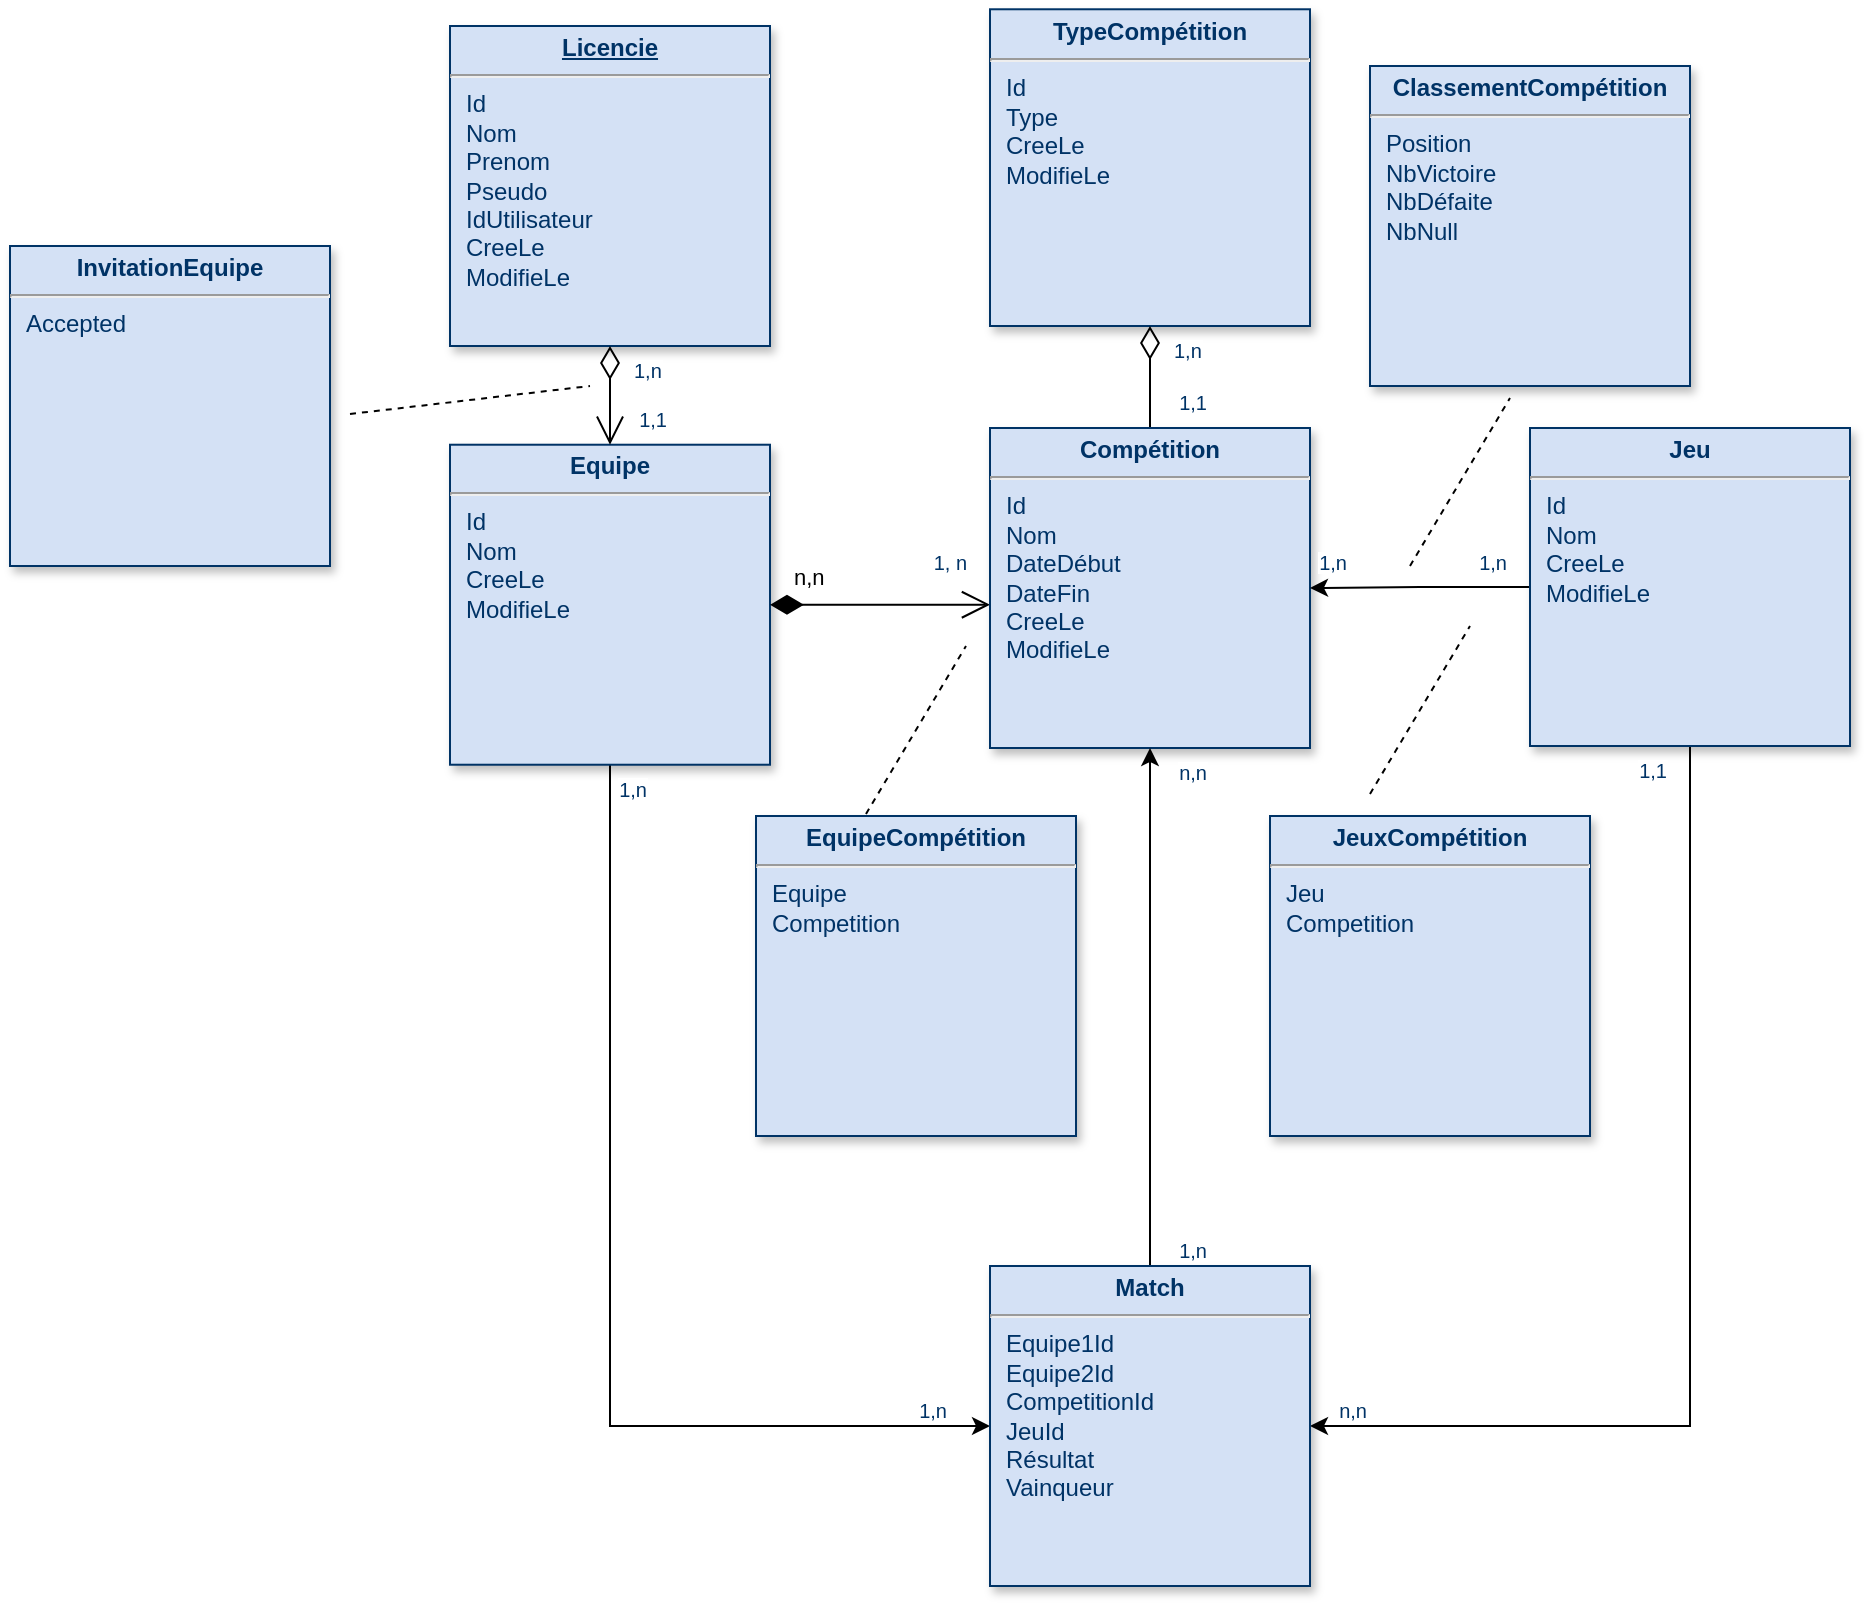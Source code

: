 <mxfile version="14.6.1" type="google"><diagram name="Page-1" id="efa7a0a1-bf9b-a30e-e6df-94a7791c09e9"><mxGraphModel dx="1038" dy="552" grid="1" gridSize="10" guides="1" tooltips="1" connect="1" arrows="1" fold="1" page="1" pageScale="1" pageWidth="826" pageHeight="1169" background="#ffffff" math="0" shadow="0"><root><mxCell id="0"/><mxCell id="1" parent="0"/><mxCell id="19" value="&lt;p style=&quot;margin: 4px 0px 0px ; text-align: center&quot;&gt;&lt;strong&gt;TypeCompétition&lt;/strong&gt;&lt;/p&gt;&lt;hr&gt;&lt;p style=&quot;margin: 0px 0px 0px 8px&quot;&gt;Id&lt;/p&gt;&lt;p style=&quot;margin: 0px 0px 0px 8px&quot;&gt;Type&lt;/p&gt;&lt;p style=&quot;margin: 0px 0px 0px 8px&quot;&gt;CreeLe&lt;/p&gt;&lt;p style=&quot;margin: 0px 0px 0px 8px&quot;&gt;ModifieLe&lt;/p&gt;" style="verticalAlign=top;align=left;overflow=fill;fontSize=12;fontFamily=Helvetica;html=1;strokeColor=#003366;shadow=1;fillColor=#D4E1F5;fontColor=#003366" parent="1" vertex="1"><mxGeometry x="530" y="21.64" width="160" height="158.36" as="geometry"/></mxCell><mxCell id="CexhZwSqWYE-8dXFEX2q-117" style="edgeStyle=orthogonalEdgeStyle;rounded=0;orthogonalLoop=1;jettySize=auto;html=1;exitX=0.5;exitY=1;exitDx=0;exitDy=0;entryX=0;entryY=0.5;entryDx=0;entryDy=0;" edge="1" parent="1" source="21" target="CexhZwSqWYE-8dXFEX2q-106"><mxGeometry relative="1" as="geometry"/></mxCell><mxCell id="21" value="&lt;p style=&quot;margin: 4px 0px 0px ; text-align: center&quot;&gt;&lt;strong&gt;Equipe&lt;/strong&gt;&lt;/p&gt;&lt;hr&gt;&lt;p style=&quot;margin: 0px 0px 0px 8px&quot;&gt;Id&lt;/p&gt;&lt;p style=&quot;margin: 0px 0px 0px 8px&quot;&gt;Nom&lt;/p&gt;&lt;p style=&quot;margin: 0px 0px 0px 8px&quot;&gt;CreeLe&lt;/p&gt;&lt;p style=&quot;margin: 0px 0px 0px 8px&quot;&gt;ModifieLe&lt;/p&gt;" style="verticalAlign=top;align=left;overflow=fill;fontSize=12;fontFamily=Helvetica;html=1;strokeColor=#003366;shadow=1;fillColor=#D4E1F5;fontColor=#003366" parent="1" vertex="1"><mxGeometry x="260" y="239.36" width="160" height="160" as="geometry"/></mxCell><mxCell id="25" value="&lt;p style=&quot;margin: 0px ; margin-top: 4px ; text-align: center ; text-decoration: underline&quot;&gt;&lt;strong&gt;Licencie&lt;/strong&gt;&lt;/p&gt;&lt;hr&gt;&lt;p style=&quot;margin: 0px ; margin-left: 8px&quot;&gt;Id&lt;/p&gt;&lt;p style=&quot;margin: 0px ; margin-left: 8px&quot;&gt;Nom&lt;/p&gt;&lt;p style=&quot;margin: 0px ; margin-left: 8px&quot;&gt;Prenom&lt;/p&gt;&lt;p style=&quot;margin: 0px ; margin-left: 8px&quot;&gt;Pseudo&lt;/p&gt;&lt;p style=&quot;margin: 0px ; margin-left: 8px&quot;&gt;IdUtilisateur&lt;/p&gt;&lt;p style=&quot;margin: 0px ; margin-left: 8px&quot;&gt;CreeLe&lt;/p&gt;&lt;p style=&quot;margin: 0px ; margin-left: 8px&quot;&gt;ModifieLe&lt;/p&gt;" style="verticalAlign=top;align=left;overflow=fill;fontSize=12;fontFamily=Helvetica;html=1;strokeColor=#003366;shadow=1;fillColor=#D4E1F5;fontColor=#003366" parent="1" vertex="1"><mxGeometry x="260.0" y="30.0" width="160" height="160" as="geometry"/></mxCell><mxCell id="36" value="" style="endArrow=open;endSize=12;startArrow=diamondThin;startSize=14;startFill=0;edgeStyle=orthogonalEdgeStyle;" parent="1" source="19" edge="1"><mxGeometry x="220" y="160" as="geometry"><mxPoint x="220" y="160" as="sourcePoint"/><mxPoint x="610" y="280" as="targetPoint"/></mxGeometry></mxCell><mxCell id="37" value="1,n" style="resizable=0;align=left;verticalAlign=top;labelBackgroundColor=#ffffff;fontSize=10;strokeColor=#003366;shadow=1;fillColor=#D4E1F5;fontColor=#003366" parent="36" connectable="0" vertex="1"><mxGeometry x="-1" relative="1" as="geometry"><mxPoint x="10" as="offset"/></mxGeometry></mxCell><mxCell id="90" value="" style="endArrow=open;endSize=12;startArrow=diamondThin;startSize=14;startFill=0;edgeStyle=orthogonalEdgeStyle" parent="1" source="25" target="21" edge="1"><mxGeometry x="840" y="348.36" as="geometry"><mxPoint x="840" y="348.36" as="sourcePoint"/><mxPoint x="1000" y="348.36" as="targetPoint"/></mxGeometry></mxCell><mxCell id="91" value="1,n" style="resizable=0;align=left;verticalAlign=top;labelBackgroundColor=#ffffff;fontSize=10;strokeColor=#003366;shadow=1;fillColor=#D4E1F5;fontColor=#003366" parent="90" connectable="0" vertex="1"><mxGeometry x="-1" relative="1" as="geometry"><mxPoint x="10" as="offset"/></mxGeometry></mxCell><mxCell id="92" value="1,1" style="resizable=0;align=right;verticalAlign=top;labelBackgroundColor=#ffffff;fontSize=10;strokeColor=#003366;shadow=1;fillColor=#D4E1F5;fontColor=#003366" parent="90" connectable="0" vertex="1"><mxGeometry x="1" relative="1" as="geometry"><mxPoint x="30" y="-25" as="offset"/></mxGeometry></mxCell><mxCell id="103" value="n,n" style="endArrow=open;endSize=12;startArrow=diamondThin;startSize=14;startFill=1;edgeStyle=orthogonalEdgeStyle;align=left;verticalAlign=bottom;" parent="1" source="21" edge="1"><mxGeometry x="-0.818" y="5.0" relative="1" as="geometry"><mxPoint x="300" y="464.36" as="sourcePoint"/><mxPoint x="530" y="319.36" as="targetPoint"/><mxPoint as="offset"/></mxGeometry></mxCell><mxCell id="MwgS_ZWhEtHMfEz0KpOz-115" value="1, n" style="resizable=0;align=right;verticalAlign=top;labelBackgroundColor=#ffffff;fontSize=10;strokeColor=#003366;shadow=1;fillColor=#D4E1F5;fontColor=#003366" parent="1" connectable="0" vertex="1"><mxGeometry x="520" y="286.0" as="geometry"/></mxCell><mxCell id="MwgS_ZWhEtHMfEz0KpOz-116" value="&lt;p style=&quot;margin: 4px 0px 0px ; text-align: center&quot;&gt;&lt;strong&gt;Compétition&lt;/strong&gt;&lt;/p&gt;&lt;hr&gt;&lt;p style=&quot;margin: 0px 0px 0px 8px&quot;&gt;Id&lt;/p&gt;&lt;p style=&quot;margin: 0px 0px 0px 8px&quot;&gt;Nom&lt;/p&gt;&lt;p style=&quot;margin: 0px 0px 0px 8px&quot;&gt;DateDébut&lt;/p&gt;&lt;p style=&quot;margin: 0px 0px 0px 8px&quot;&gt;DateFin&lt;/p&gt;&lt;p style=&quot;margin: 0px 0px 0px 8px&quot;&gt;CreeLe&lt;/p&gt;&lt;p style=&quot;margin: 0px 0px 0px 8px&quot;&gt;ModifieLe&lt;/p&gt;" style="verticalAlign=top;align=left;overflow=fill;fontSize=12;fontFamily=Helvetica;html=1;strokeColor=#003366;shadow=1;fillColor=#D4E1F5;fontColor=#003366" parent="1" vertex="1"><mxGeometry x="530" y="231.0" width="160" height="160" as="geometry"/></mxCell><mxCell id="MwgS_ZWhEtHMfEz0KpOz-121" value="1,1" style="resizable=0;align=right;verticalAlign=top;labelBackgroundColor=#ffffff;fontSize=10;strokeColor=#003366;shadow=1;fillColor=#D4E1F5;fontColor=#003366" parent="1" connectable="0" vertex="1"><mxGeometry x="640" y="206.0" as="geometry"/></mxCell><mxCell id="MwgS_ZWhEtHMfEz0KpOz-123" value="" style="edgeStyle=orthogonalEdgeStyle;rounded=0;orthogonalLoop=1;jettySize=auto;html=1;" parent="1" source="MwgS_ZWhEtHMfEz0KpOz-122" target="MwgS_ZWhEtHMfEz0KpOz-116" edge="1"><mxGeometry relative="1" as="geometry"/></mxCell><mxCell id="CexhZwSqWYE-8dXFEX2q-120" style="edgeStyle=orthogonalEdgeStyle;rounded=0;orthogonalLoop=1;jettySize=auto;html=1;exitX=0.5;exitY=1;exitDx=0;exitDy=0;entryX=1;entryY=0.5;entryDx=0;entryDy=0;" edge="1" parent="1" source="MwgS_ZWhEtHMfEz0KpOz-122" target="CexhZwSqWYE-8dXFEX2q-106"><mxGeometry relative="1" as="geometry"/></mxCell><mxCell id="MwgS_ZWhEtHMfEz0KpOz-122" value="&lt;p style=&quot;margin: 4px 0px 0px ; text-align: center&quot;&gt;&lt;strong&gt;Jeu&lt;/strong&gt;&lt;/p&gt;&lt;hr&gt;&lt;p style=&quot;margin: 0px 0px 0px 8px&quot;&gt;Id&lt;/p&gt;&lt;p style=&quot;margin: 0px 0px 0px 8px&quot;&gt;Nom&lt;/p&gt;&lt;p style=&quot;margin: 0px 0px 0px 8px&quot;&gt;CreeLe&lt;/p&gt;&lt;p style=&quot;margin: 0px 0px 0px 8px&quot;&gt;ModifieLe&lt;/p&gt;" style="verticalAlign=top;align=left;overflow=fill;fontSize=12;fontFamily=Helvetica;html=1;strokeColor=#003366;shadow=1;fillColor=#D4E1F5;fontColor=#003366" parent="1" vertex="1"><mxGeometry x="800" y="231" width="160" height="159" as="geometry"/></mxCell><mxCell id="MwgS_ZWhEtHMfEz0KpOz-124" value="1,n" style="resizable=0;align=right;verticalAlign=top;labelBackgroundColor=#ffffff;fontSize=10;strokeColor=#003366;shadow=1;fillColor=#D4E1F5;fontColor=#003366" parent="1" connectable="0" vertex="1"><mxGeometry x="790" y="286.0" as="geometry"/></mxCell><mxCell id="MwgS_ZWhEtHMfEz0KpOz-125" value="1,n" style="resizable=0;align=right;verticalAlign=top;labelBackgroundColor=#ffffff;fontSize=10;strokeColor=#003366;shadow=1;fillColor=#D4E1F5;fontColor=#003366" parent="1" connectable="0" vertex="1"><mxGeometry x="710" y="286.0" as="geometry"/></mxCell><mxCell id="MwgS_ZWhEtHMfEz0KpOz-126" value="&lt;p style=&quot;margin: 4px 0px 0px ; text-align: center&quot;&gt;&lt;strong&gt;ClassementCompétition&lt;/strong&gt;&lt;/p&gt;&lt;hr&gt;&lt;p style=&quot;margin: 0px 0px 0px 8px&quot;&gt;Position&lt;/p&gt;&lt;p style=&quot;margin: 0px 0px 0px 8px&quot;&gt;NbVictoire&lt;/p&gt;&lt;p style=&quot;margin: 0px 0px 0px 8px&quot;&gt;NbDéfaite&lt;/p&gt;&lt;p style=&quot;margin: 0px 0px 0px 8px&quot;&gt;NbNull&lt;/p&gt;" style="verticalAlign=top;align=left;overflow=fill;fontSize=12;fontFamily=Helvetica;html=1;strokeColor=#003366;shadow=1;fillColor=#D4E1F5;fontColor=#003366" parent="1" vertex="1"><mxGeometry x="720" y="50.0" width="160" height="160" as="geometry"/></mxCell><mxCell id="MwgS_ZWhEtHMfEz0KpOz-131" value="" style="endArrow=none;dashed=1;html=1;" parent="1" edge="1"><mxGeometry width="50" height="50" relative="1" as="geometry"><mxPoint x="740" y="300" as="sourcePoint"/><mxPoint x="790" y="216" as="targetPoint"/></mxGeometry></mxCell><mxCell id="CexhZwSqWYE-8dXFEX2q-103" value="&lt;p style=&quot;margin: 4px 0px 0px ; text-align: center&quot;&gt;&lt;strong&gt;InvitationEquipe&lt;/strong&gt;&lt;/p&gt;&lt;hr&gt;&lt;p style=&quot;margin: 0px 0px 0px 8px&quot;&gt;Accepted&lt;br&gt;&lt;/p&gt;" style="verticalAlign=top;align=left;overflow=fill;fontSize=12;fontFamily=Helvetica;html=1;strokeColor=#003366;shadow=1;fillColor=#D4E1F5;fontColor=#003366" vertex="1" parent="1"><mxGeometry x="40" y="140.0" width="160" height="160" as="geometry"/></mxCell><mxCell id="CexhZwSqWYE-8dXFEX2q-105" value="" style="endArrow=none;dashed=1;html=1;" edge="1" parent="1"><mxGeometry width="50" height="50" relative="1" as="geometry"><mxPoint x="210" y="224" as="sourcePoint"/><mxPoint x="330" y="210" as="targetPoint"/></mxGeometry></mxCell><mxCell id="CexhZwSqWYE-8dXFEX2q-122" style="edgeStyle=orthogonalEdgeStyle;rounded=0;orthogonalLoop=1;jettySize=auto;html=1;exitX=0.5;exitY=0;exitDx=0;exitDy=0;entryX=0.5;entryY=1;entryDx=0;entryDy=0;" edge="1" parent="1" source="CexhZwSqWYE-8dXFEX2q-106" target="MwgS_ZWhEtHMfEz0KpOz-116"><mxGeometry relative="1" as="geometry"/></mxCell><mxCell id="CexhZwSqWYE-8dXFEX2q-106" value="&lt;p style=&quot;margin: 4px 0px 0px ; text-align: center&quot;&gt;&lt;strong&gt;Match&lt;/strong&gt;&lt;/p&gt;&lt;hr&gt;&lt;p style=&quot;margin: 0px 0px 0px 8px&quot;&gt;Equipe1Id&lt;/p&gt;&lt;p style=&quot;margin: 0px 0px 0px 8px&quot;&gt;Equipe2Id&lt;/p&gt;&lt;p style=&quot;margin: 0px 0px 0px 8px&quot;&gt;CompetitionId&lt;/p&gt;&lt;p style=&quot;margin: 0px 0px 0px 8px&quot;&gt;JeuId&lt;/p&gt;&lt;p style=&quot;margin: 0px 0px 0px 8px&quot;&gt;Résultat&lt;/p&gt;&lt;p style=&quot;margin: 0px 0px 0px 8px&quot;&gt;Vainqueur&lt;/p&gt;" style="verticalAlign=top;align=left;overflow=fill;fontSize=12;fontFamily=Helvetica;html=1;strokeColor=#003366;shadow=1;fillColor=#D4E1F5;fontColor=#003366" vertex="1" parent="1"><mxGeometry x="530" y="650.0" width="160" height="160" as="geometry"/></mxCell><mxCell id="CexhZwSqWYE-8dXFEX2q-110" value="1,n" style="resizable=0;align=right;verticalAlign=top;labelBackgroundColor=#ffffff;fontSize=10;strokeColor=#003366;shadow=1;fillColor=#D4E1F5;fontColor=#003366" connectable="0" vertex="1" parent="1"><mxGeometry x="510" y="710.0" as="geometry"/></mxCell><mxCell id="CexhZwSqWYE-8dXFEX2q-111" value="1,n" style="resizable=0;align=right;verticalAlign=top;labelBackgroundColor=#ffffff;fontSize=10;strokeColor=#003366;shadow=1;fillColor=#D4E1F5;fontColor=#003366" connectable="0" vertex="1" parent="1"><mxGeometry x="360" y="399.36" as="geometry"/></mxCell><mxCell id="CexhZwSqWYE-8dXFEX2q-112" value="1,n" style="resizable=0;align=right;verticalAlign=top;labelBackgroundColor=#ffffff;fontSize=10;strokeColor=#003366;shadow=1;fillColor=#D4E1F5;fontColor=#003366" connectable="0" vertex="1" parent="1"><mxGeometry x="640" y="630.0" as="geometry"/></mxCell><mxCell id="CexhZwSqWYE-8dXFEX2q-113" value="n,n" style="resizable=0;align=right;verticalAlign=top;labelBackgroundColor=#ffffff;fontSize=10;strokeColor=#003366;shadow=1;fillColor=#D4E1F5;fontColor=#003366" connectable="0" vertex="1" parent="1"><mxGeometry x="640" y="391.0" as="geometry"/></mxCell><mxCell id="CexhZwSqWYE-8dXFEX2q-114" value="n,n" style="resizable=0;align=right;verticalAlign=top;labelBackgroundColor=#ffffff;fontSize=10;strokeColor=#003366;shadow=1;fillColor=#D4E1F5;fontColor=#003366" connectable="0" vertex="1" parent="1"><mxGeometry x="720" y="710.0" as="geometry"/></mxCell><mxCell id="CexhZwSqWYE-8dXFEX2q-115" value="1,1" style="resizable=0;align=right;verticalAlign=top;labelBackgroundColor=#ffffff;fontSize=10;strokeColor=#003366;shadow=1;fillColor=#D4E1F5;fontColor=#003366" connectable="0" vertex="1" parent="1"><mxGeometry x="870" y="390.0" as="geometry"/></mxCell><mxCell id="CexhZwSqWYE-8dXFEX2q-123" value="&lt;p style=&quot;margin: 4px 0px 0px ; text-align: center&quot;&gt;&lt;strong&gt;JeuxCompétition&lt;/strong&gt;&lt;/p&gt;&lt;hr&gt;&lt;p style=&quot;margin: 0px 0px 0px 8px&quot;&gt;Jeu&lt;/p&gt;&lt;p style=&quot;margin: 0px 0px 0px 8px&quot;&gt;Competition&lt;/p&gt;" style="verticalAlign=top;align=left;overflow=fill;fontSize=12;fontFamily=Helvetica;html=1;strokeColor=#003366;shadow=1;fillColor=#D4E1F5;fontColor=#003366" vertex="1" parent="1"><mxGeometry x="670" y="425.0" width="160" height="160" as="geometry"/></mxCell><mxCell id="CexhZwSqWYE-8dXFEX2q-124" value="" style="endArrow=none;dashed=1;html=1;" edge="1" parent="1"><mxGeometry width="50" height="50" relative="1" as="geometry"><mxPoint x="720" y="414" as="sourcePoint"/><mxPoint x="770" y="330" as="targetPoint"/></mxGeometry></mxCell><mxCell id="CexhZwSqWYE-8dXFEX2q-125" value="&lt;p style=&quot;margin: 4px 0px 0px ; text-align: center&quot;&gt;&lt;strong&gt;EquipeCompétition&lt;/strong&gt;&lt;/p&gt;&lt;hr&gt;&lt;p style=&quot;margin: 0px 0px 0px 8px&quot;&gt;Equipe&lt;/p&gt;&lt;p style=&quot;margin: 0px 0px 0px 8px&quot;&gt;Competition&lt;/p&gt;" style="verticalAlign=top;align=left;overflow=fill;fontSize=12;fontFamily=Helvetica;html=1;strokeColor=#003366;shadow=1;fillColor=#D4E1F5;fontColor=#003366" vertex="1" parent="1"><mxGeometry x="413" y="425.0" width="160" height="160" as="geometry"/></mxCell><mxCell id="CexhZwSqWYE-8dXFEX2q-126" value="" style="endArrow=none;dashed=1;html=1;" edge="1" parent="1"><mxGeometry width="50" height="50" relative="1" as="geometry"><mxPoint x="468" y="424" as="sourcePoint"/><mxPoint x="518" y="340" as="targetPoint"/></mxGeometry></mxCell></root></mxGraphModel></diagram></mxfile>